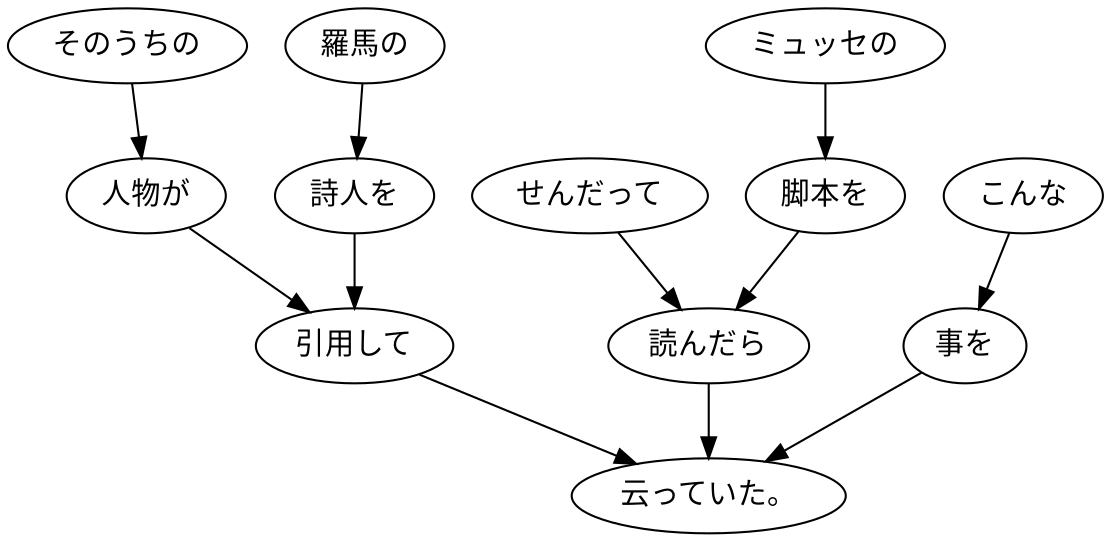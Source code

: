 digraph graph3660 {
	node0 [label="せんだって"];
	node1 [label="ミュッセの"];
	node2 [label="脚本を"];
	node3 [label="読んだら"];
	node4 [label="そのうちの"];
	node5 [label="人物が"];
	node6 [label="羅馬の"];
	node7 [label="詩人を"];
	node8 [label="引用して"];
	node9 [label="こんな"];
	node10 [label="事を"];
	node11 [label="云っていた。"];
	node0 -> node3;
	node1 -> node2;
	node2 -> node3;
	node3 -> node11;
	node4 -> node5;
	node5 -> node8;
	node6 -> node7;
	node7 -> node8;
	node8 -> node11;
	node9 -> node10;
	node10 -> node11;
}
